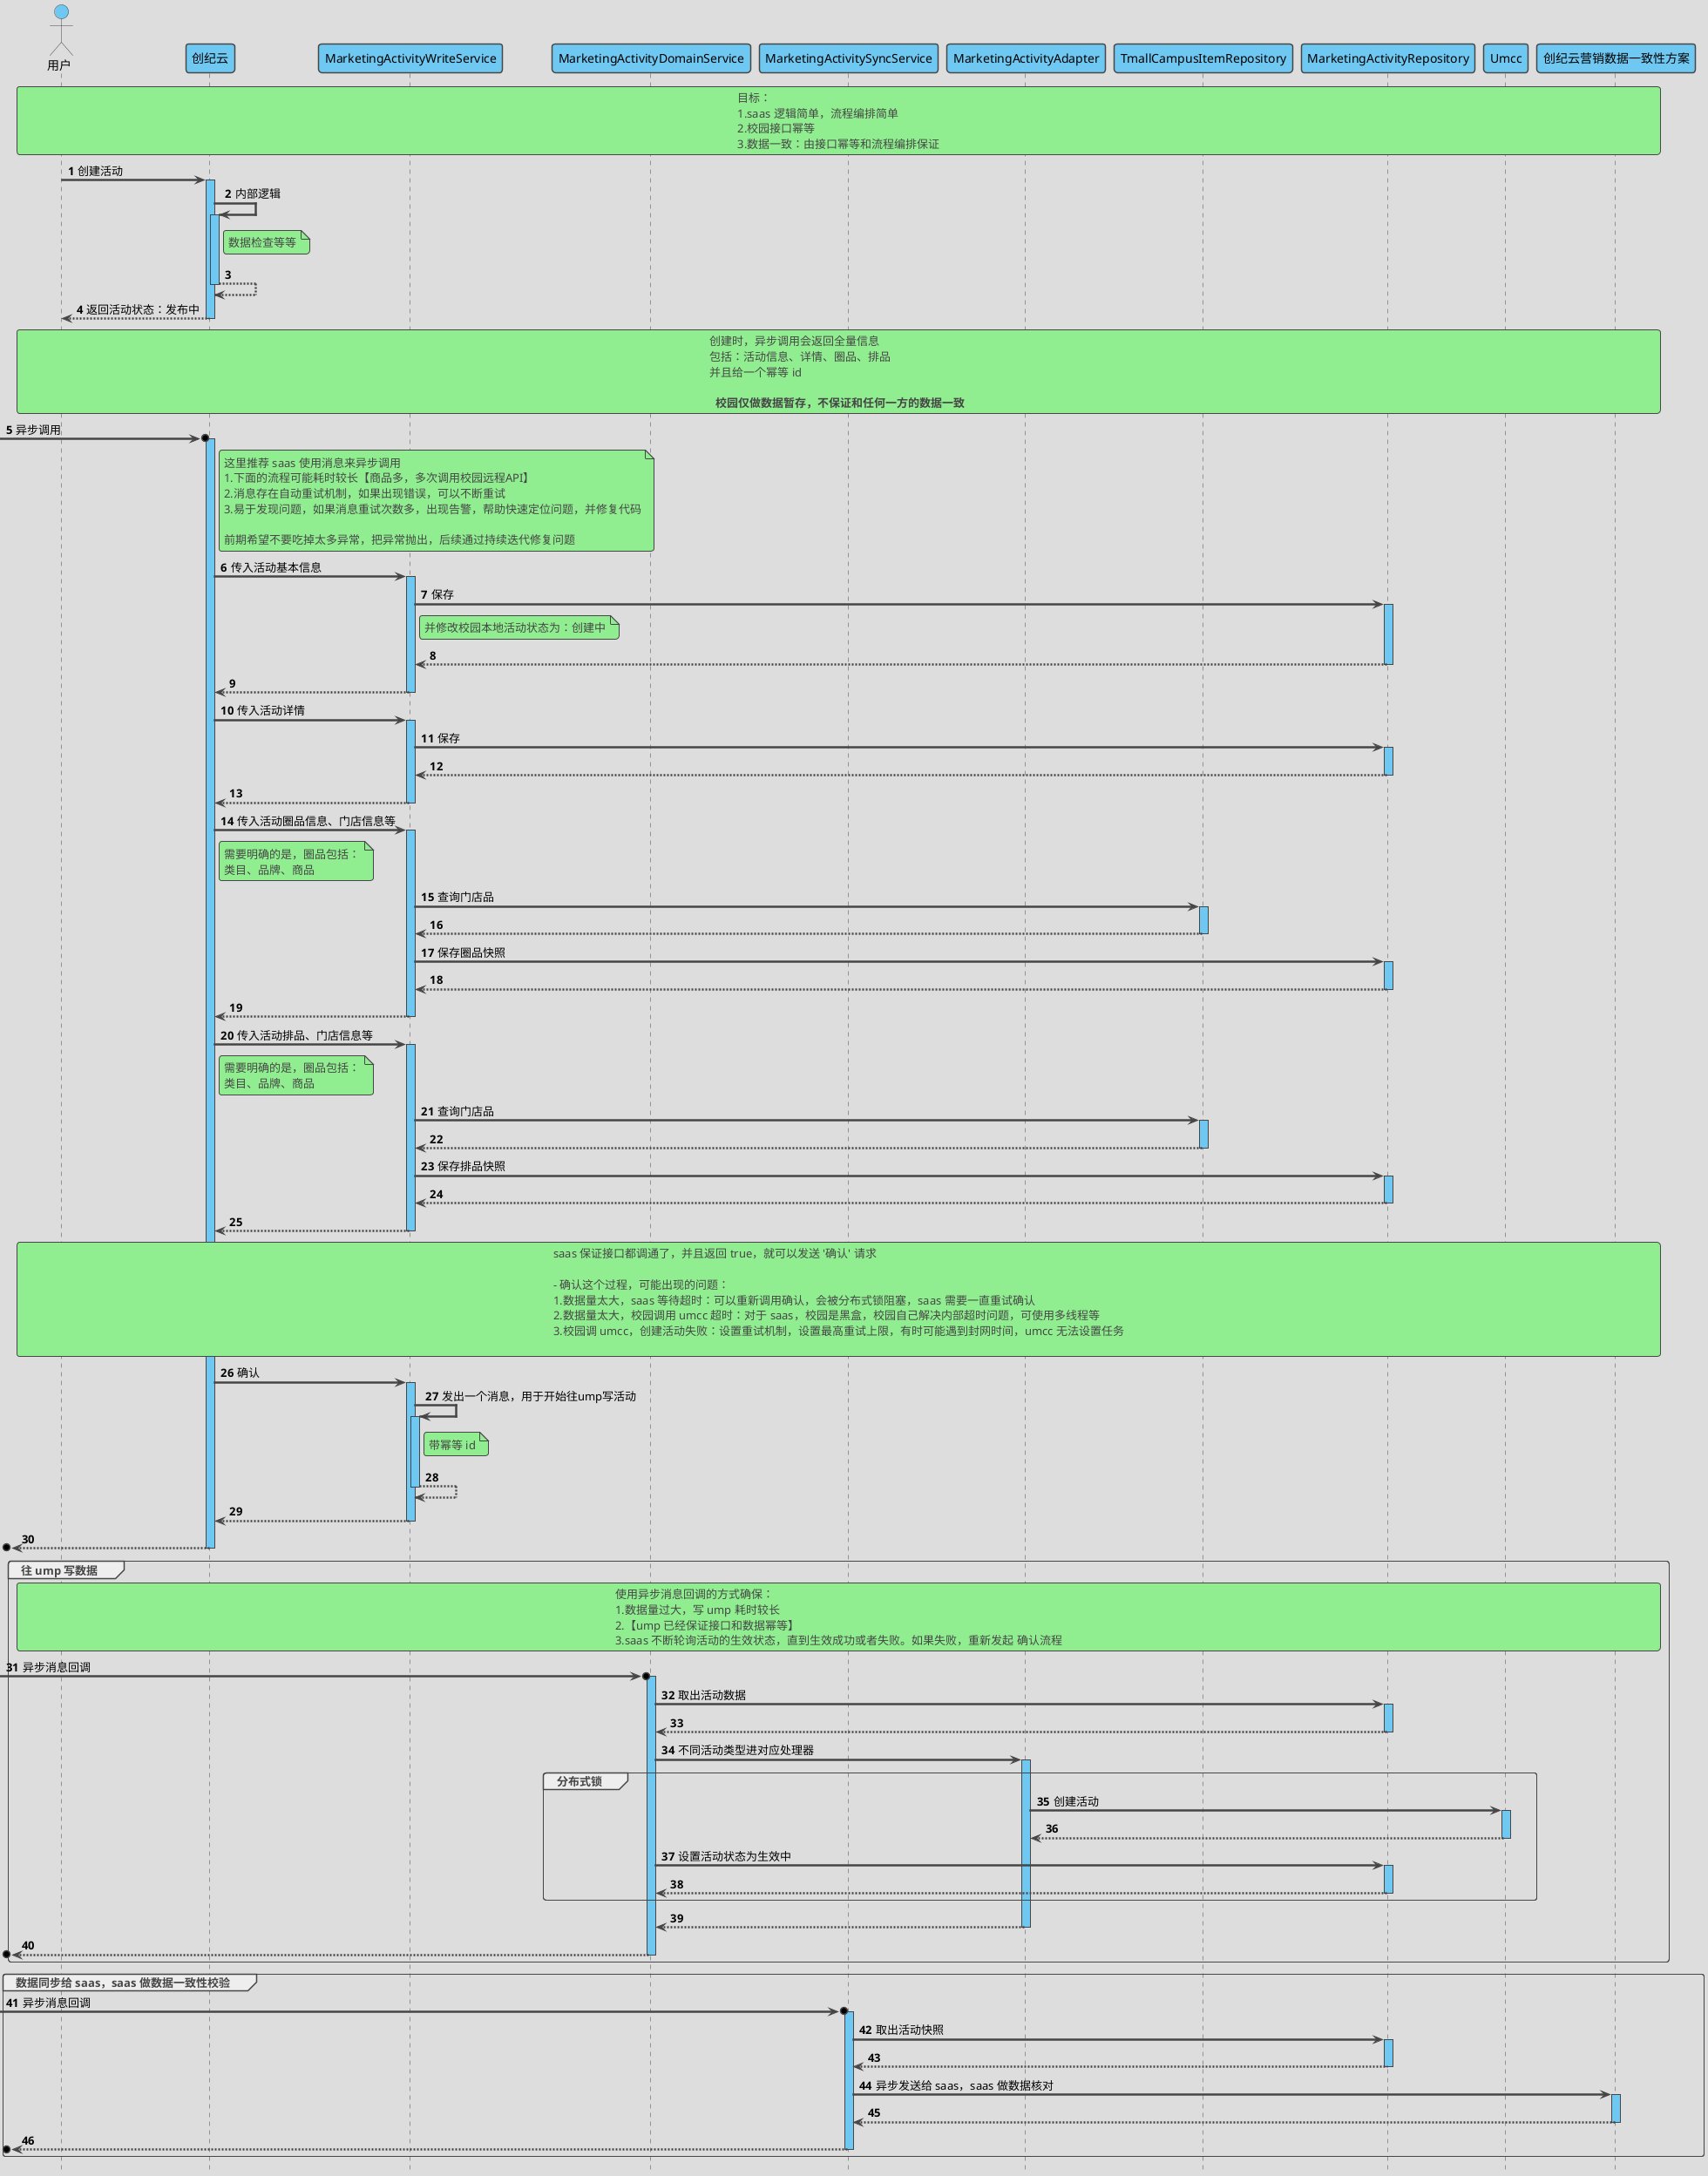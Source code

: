 @startuml

'https://plantuml.com/sequence-diagram

'隐藏脚注
hide footbox

'使用 toy 主题
!theme toy

'自动激活
autoActivate on

'编号
autonumber 1

'隐藏孤立的参与者
hide unlinked

'文字对齐，向左对齐
skinparam sequenceMessageAlign left

'箭头粗度
skinparam sequenceArrowThickness 2.5

' 皮肤
skinparam sequence {
    LifeLineBackgroundColor #6FC8F2
    ParticipantBackgroundColor #6FC8F2
    ParticipantFontColor black
    ActorBackgroundColor #6FC8F2
    ActorFontColor black
}

actor 用户 as user
participant 创纪云 as saas
participant MarketingActivityWriteService as MarketingActivityWriteService
participant MarketingActivityDomainService as MarketingActivityDomainService
participant MarketingActivitySyncService as MarketingActivitySyncService
participant MarketingActivityAdapter as MarketingActivityAdapter
participant TmallCampusItemRepository as TmallCampusItemRepository
participant MarketingActivityRepository as MarketingActivityRepository
participant Umcc as Umcc
participant 创纪云营销数据一致性方案 as SaasMarketingActivityChecker


rnote across
    目标：
    1.saas 逻辑简单，流程编排简单
    2.校园接口幂等
    3.数据一致：由接口幂等和流程编排保证
end note

user -> saas : 创建活动

saas -> saas : 内部逻辑
note right of saas
    数据检查等等
end note
return
return 返回活动状态：发布中

rnote across
    创建时，异步调用会返回全量信息
    包括：活动信息、详情、圈品、排品
    并且给一个幂等 id

     ** 校园仅做数据暂存，不保证和任何一方的数据一致 **
end note

->o saas : 异步调用
note right of saas
     这里推荐 saas 使用消息来异步调用
     1.下面的流程可能耗时较长【商品多，多次调用校园远程API】
     2.消息存在自动重试机制，如果出现错误，可以不断重试
     3.易于发现问题，如果消息重试次数多，出现告警，帮助快速定位问题，并修复代码

     前期希望不要吃掉太多异常，把异常抛出，后续通过持续迭代修复问题
end note

saas -> MarketingActivityWriteService : 传入活动基本信息

MarketingActivityWriteService -> MarketingActivityRepository : 保存
note right of MarketingActivityWriteService
    并修改校园本地活动状态为：创建中
end note
return
return

saas -> MarketingActivityWriteService : 传入活动详情
MarketingActivityWriteService -> MarketingActivityRepository : 保存
return
return

saas -> MarketingActivityWriteService : 传入活动圈品信息、门店信息等
note right of saas
    需要明确的是，圈品包括：
    类目、品牌、商品
end note

MarketingActivityWriteService -> TmallCampusItemRepository : 查询门店品
return
MarketingActivityWriteService -> MarketingActivityRepository : 保存圈品快照
return
return

saas -> MarketingActivityWriteService : 传入活动排品、门店信息等
note right of saas
    需要明确的是，圈品包括：
    类目、品牌、商品
end note
MarketingActivityWriteService -> TmallCampusItemRepository : 查询门店品
return
MarketingActivityWriteService -> MarketingActivityRepository : 保存排品快照
return
return

rnote across
    saas 保证接口都调通了，并且返回 true，就可以发送 '确认' 请求

    - 确认这个过程，可能出现的问题：
    1.数据量太大，saas 等待超时：可以重新调用确认，会被分布式锁阻塞，saas 需要一直重试确认
    2.数据量太大，校园调用 umcc 超时：对于 saas，校园是黑盒，校园自己解决内部超时问题，可使用多线程等
    3.校园调 umcc，创建活动失败：设置重试机制，设置最高重试上限，有时可能遇到封网时间，umcc 无法设置任务

end note
saas -> MarketingActivityWriteService : 确认
MarketingActivityWriteService -> MarketingActivityWriteService : 发出一个消息，用于开始往ump写活动
note right of MarketingActivityWriteService
    带幂等 id
end note
return
return
return

group 往 ump 写数据
    rnote across
        使用异步消息回调的方式确保：
        1.数据量过大，写 ump 耗时较长
        2.【ump 已经保证接口和数据幂等】
        3.saas 不断轮询活动的生效状态，直到生效成功或者失败。如果失败，重新发起 确认流程
    end note
    ->o MarketingActivityDomainService : 异步消息回调
    MarketingActivityDomainService -> MarketingActivityRepository : 取出活动数据
    return

    MarketingActivityDomainService -> MarketingActivityAdapter : 不同活动类型进对应处理器

    group 分布式锁
        MarketingActivityAdapter -> Umcc : 创建活动
        return
        MarketingActivityDomainService -> MarketingActivityRepository : 设置活动状态为生效中
        return
    end group
    return
    return
end group

group 数据同步给 saas，saas 做数据一致性校验
     ->o MarketingActivitySyncService : 异步消息回调
     MarketingActivitySyncService -> MarketingActivityRepository : 取出活动快照
     return
     MarketingActivitySyncService -> SaasMarketingActivityChecker : 异步发送给 saas，saas 做数据核对
     return
     return
end group





@enduml